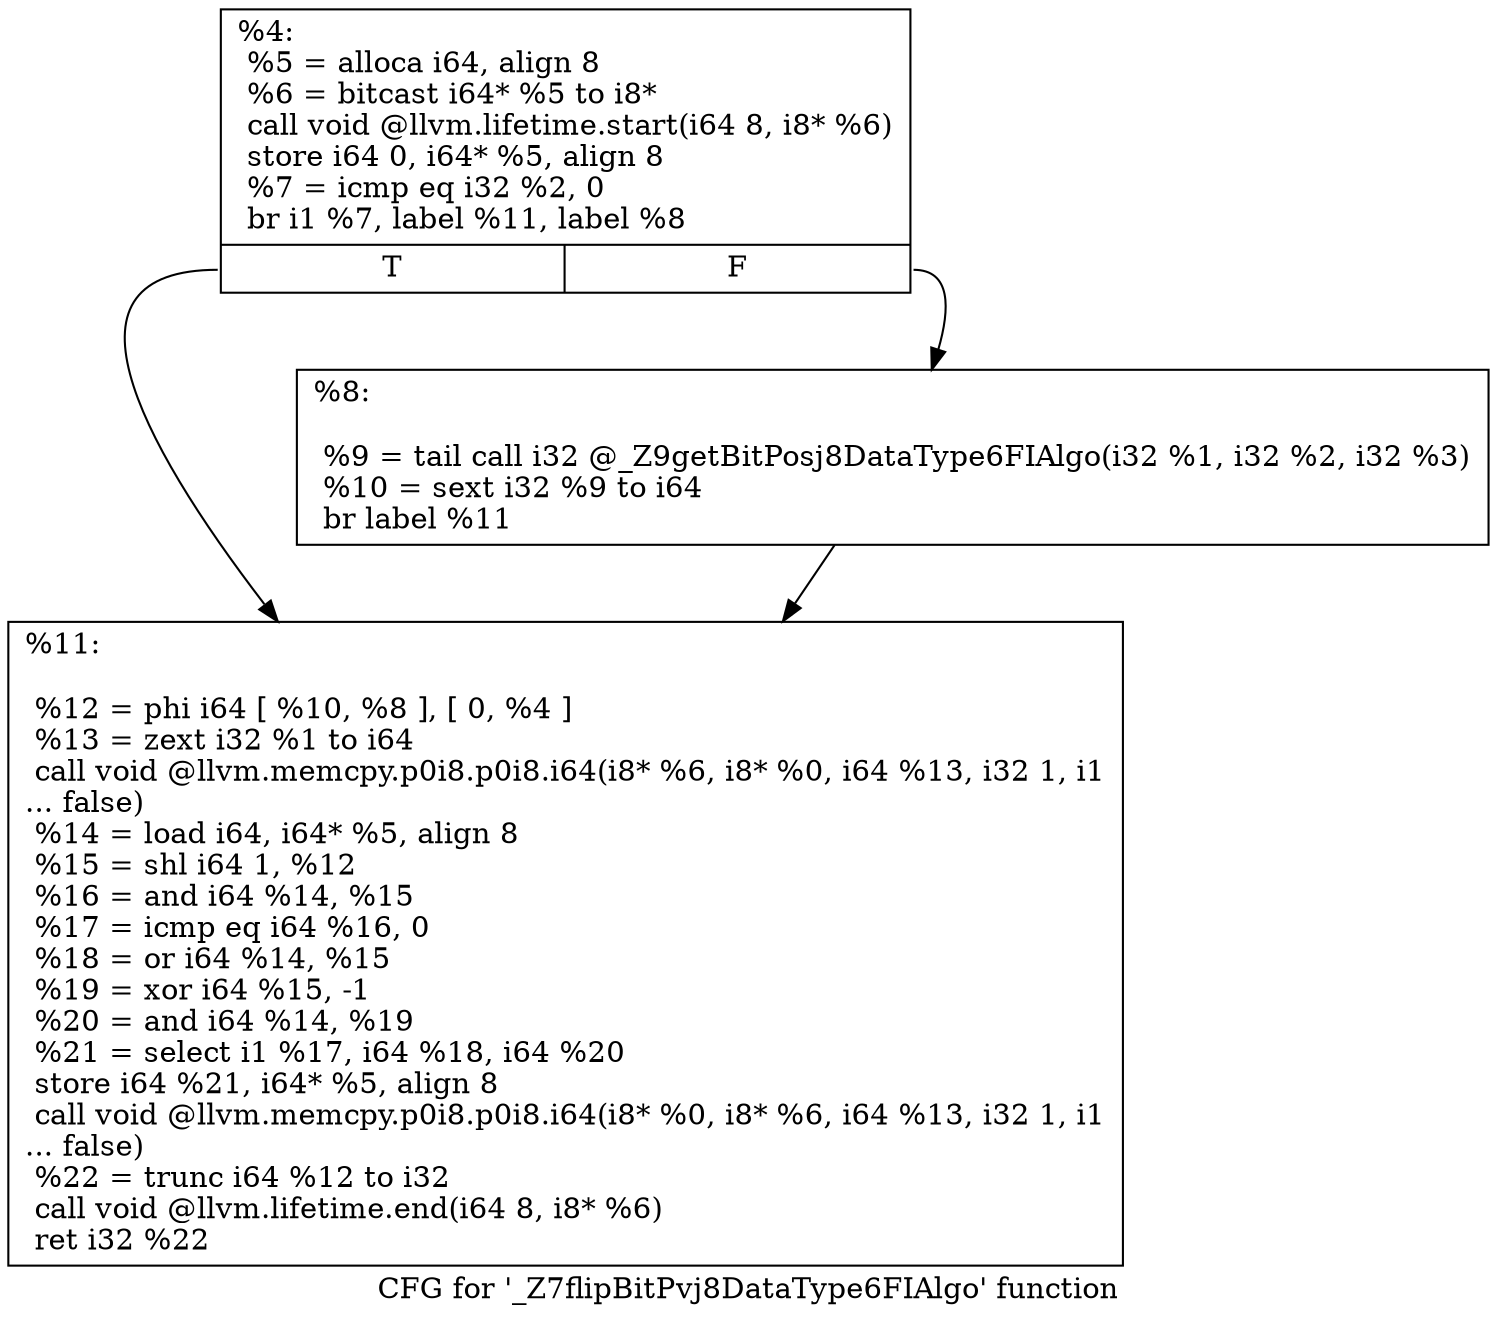 digraph "CFG for '_Z7flipBitPvj8DataType6FIAlgo' function" {
	label="CFG for '_Z7flipBitPvj8DataType6FIAlgo' function";

	Node0x314f270 [shape=record,label="{%4:\l  %5 = alloca i64, align 8\l  %6 = bitcast i64* %5 to i8*\l  call void @llvm.lifetime.start(i64 8, i8* %6)\l  store i64 0, i64* %5, align 8\l  %7 = icmp eq i32 %2, 0\l  br i1 %7, label %11, label %8\l|{<s0>T|<s1>F}}"];
	Node0x314f270:s0 -> Node0x314f310;
	Node0x314f270:s1 -> Node0x314f2c0;
	Node0x314f2c0 [shape=record,label="{%8:\l\l  %9 = tail call i32 @_Z9getBitPosj8DataType6FIAlgo(i32 %1, i32 %2, i32 %3)\l  %10 = sext i32 %9 to i64\l  br label %11\l}"];
	Node0x314f2c0 -> Node0x314f310;
	Node0x314f310 [shape=record,label="{%11:\l\l  %12 = phi i64 [ %10, %8 ], [ 0, %4 ]\l  %13 = zext i32 %1 to i64\l  call void @llvm.memcpy.p0i8.p0i8.i64(i8* %6, i8* %0, i64 %13, i32 1, i1\l... false)\l  %14 = load i64, i64* %5, align 8\l  %15 = shl i64 1, %12\l  %16 = and i64 %14, %15\l  %17 = icmp eq i64 %16, 0\l  %18 = or i64 %14, %15\l  %19 = xor i64 %15, -1\l  %20 = and i64 %14, %19\l  %21 = select i1 %17, i64 %18, i64 %20\l  store i64 %21, i64* %5, align 8\l  call void @llvm.memcpy.p0i8.p0i8.i64(i8* %0, i8* %6, i64 %13, i32 1, i1\l... false)\l  %22 = trunc i64 %12 to i32\l  call void @llvm.lifetime.end(i64 8, i8* %6)\l  ret i32 %22\l}"];
}

